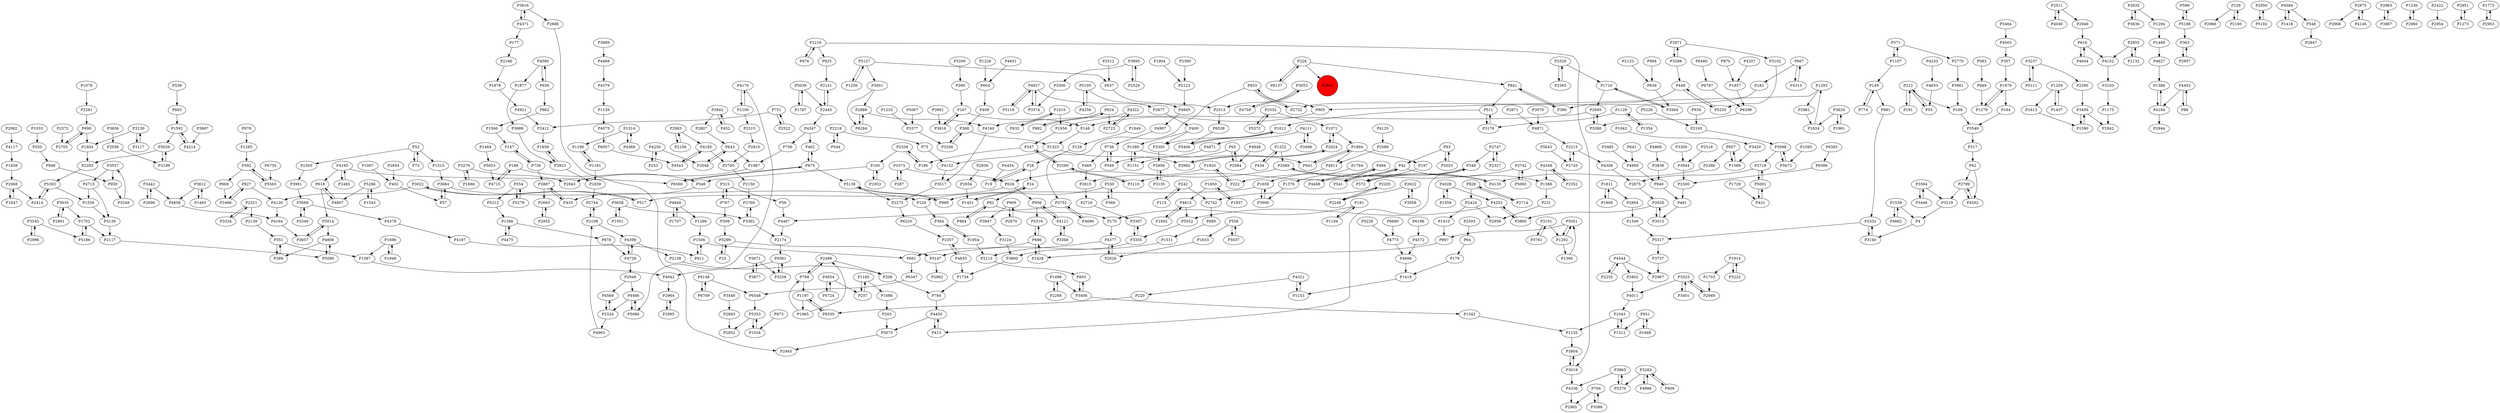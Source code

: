 digraph {
	P1190 -> P1181
	P3523 -> P2949
	P767 -> P309
	P530 -> P969
	P1511 -> P5147
	P3860 -> P4252
	P1498 -> P3408
	P3069 -> P4378
	P4615 -> P5552
	P2971 -> P4871
	P168 -> P3549
	P3053 -> P4759
	P1256 -> P5127
	P1315 -> P3684
	P6196 -> P4572
	P2219 -> P544
	P667 -> P182
	P2358 -> P100
	P368 -> P1323
	P5303 -> P1556
	P3761 -> P3101
	P1850 -> P4615
	P6680 -> P4773
	P933 -> P2732
	P2108 -> P2744
	P1702 -> P5186
	P982 -> P924
	P3992 -> P2024
	P1165 -> P257
	P3237 -> P5111
	P4450 -> P5073
	P3958 -> P2622
	P554 -> P5279
	P756 -> P1887
	P2520 -> P1710
	P3594 -> P3219
	P2327 -> P2747
	P939 -> P2193
	P242 -> P2742
	P3101 -> P1292
	P1298 -> P1506
	P6347 -> P6548
	P4408 -> P494
	P4042 -> P2964
	P3117 -> P3130
	P1007 -> P402
	P4111 -> P2698
	P167 -> P148
	P3442 -> P2696
	P357 -> P1679
	P4502 -> P2799
	P2693 -> P2955
	P1848 -> P951
	P3620 -> P1624
	P1216 -> P3019
	P3838 -> P840
	P873 -> P1034
	P828 -> P2424
	P618 -> P5014
	P1252 -> P434
	P242 -> P115
	P840 -> P461
	P768 -> P1197
	P4399 -> P4729
	P2141 -> P2445
	P2747 -> P2327
	P1279 -> P1679
	P4921 -> P2412
	P1804 -> P2283
	P4773 -> P4698
	P2700 -> P2158
	P3895 -> P3306
	P5073 -> P2945
	P3658 -> P3362
	P4807 -> P618
	P1468 -> P4627
	P4140 -> P3517
	P3900 -> P1659
	P1153 -> P4321
	P203 -> P5073
	P2871 -> P3298
	P599 -> P5188
	P4729 -> P4399
	P191 -> P170
	P4377 -> P2113
	P3408 -> P1342
	P3258 -> P5081
	P1012 -> P5406
	P2522 -> P751
	P351 -> P389
	P212 -> P181
	P2108 -> P4399
	P6330 -> P1197
	P530 -> P366
	P2688 -> P2945
	P3362 -> P2769
	P253 -> P4250
	P1894 -> P197
	P2056 -> P2199
	P2742 -> P685
	P841 -> P511
	P5299 -> P5147
	P5643 -> P2745
	P1216 -> P976
	P558 -> P5037
	P3401 -> P3523
	P3464 -> P4003
	P128 -> P28
	P656 -> P862
	P1505 -> P3981
	P228 -> P6137
	P1389 -> P1151
	P3616 -> P4371
	P2696 -> P3442
	P408 -> P368
	P1410 -> P997
	P5299 -> P23
	P1692 -> P4615
	P2964 -> P2995
	P1937 -> P1850
	P1354 -> P1128
	P626 -> P517
	P4371 -> P3616
	P2705 -> P690
	P42 -> P541
	P4165 -> P618
	P4833 -> P1734
	P2219 -> P75
	P3564 -> P1710
	P1961 -> P3620
	P739 -> P147
	P6298 -> P3380
	P42 -> P3110
	P1877 -> P3688
	P1914 -> P1703
	P229 -> P2968
	P827 -> P2466
	P2950 -> P5192
	P3022 -> P4120
	P1965 -> P768
	P4125 -> P2589
	P951 -> P1848
	P3620 -> P1961
	P2888 -> P6284
	P827 -> P4120
	P42 -> P1386
	P2949 -> P3523
	P2871 -> P5102
	P3981 -> P3069
	P5266 -> P1543
	P2352 -> P4348
	P3594 -> P3446
	P1493 -> P3612
	P3485 -> P4900
	P3517 -> P2275
	P618 -> P4807
	P2123 -> P4945
	P1954 -> P2113
	P2499 -> P768
	P2532 -> P5372
	P2744 -> P2108
	P548 -> P2947
	P686 -> P5316
	P1710 -> P2695
	P5192 -> P2950
	P4120 -> P4164
	P3545 -> P2996
	P4256 -> P5105
	P875 -> P6560
	P2961 -> P1624
	P448 -> P380
	P65 -> P549
	P547 -> P2280
	P380 -> P841
	P179 -> P1419
	P4997 -> P736
	P1808 -> P1811
	P2390 -> P2123
	P862 -> P1566
	P6284 -> P2888
	P2549 -> P3069
	P4347 -> P462
	P1679 -> P1279
	P3942 -> P452
	P2511 -> P4040
	P4214 -> P1592
	P62 -> P2799
	P3923 -> P1859
	P5037 -> P558
	P309 -> P5299
	P461 -> P3013
	P1734 -> P784
	P2864 -> P1549
	P1707 -> P4849
	P3947 -> P3124
	P4849 -> P1707
	P2084 -> P65
	P52 -> P1505
	P1658 -> P2068
	P2026 -> P4377
	P3752 -> P4686
	P208 -> P784
	P390 -> P167
	P3130 -> P3117
	P857 -> P2386
	P3557 -> P930
	P1956 -> P547
	P149 -> P774
	P592 -> P669
	P100 -> P1933
	P4633 -> P55
	P5039 -> P2445
	P626 -> P956
	P2565 -> P2520
	P5026 -> P2199
	P784 -> P4450
	P1904 -> P2123
	P1506 -> P661
	P1764 -> P1376
	P2268 -> P1498
	P2280 -> P547
	P4698 -> P1419
	P1312 -> P1043
	P2875 -> P2966
	P3442 -> P4858
	P2628 -> P3860
	P1259 -> P1437
	P257 -> P1165
	P3013 -> P2628
	P4833 -> P2357
	P2635 -> P3636
	P2069 -> P626
	P4644 -> P616
	P4544 -> P2235
	P2958 -> P3135
	P1128 -> P3176
	P6586 -> P2500
	P5051 -> P997
	P643 -> P1887
	P949 -> P1279
	P1396 -> P4475
	P181 -> P212
	P583 -> P949
	P2445 -> P4347
	P2445 -> P2141
	P52 -> P73
	P857 -> P1589
	P3110 -> P2280
	P3684 -> P120
	P3889 -> P4468
	P1506 -> P911
	P1857 -> P6298
	P3961 -> P168
	P3688 -> P3923
	P5188 -> P363
	P64 -> P179
	P3103 -> P1175
	P413 -> P4450
	P767 -> P315
	P2139 -> P351
	P1051 -> P3658
	P3101 -> P3761
	P884 -> P82
	P1659 -> P3900
	P2948 -> P4568
	P82 -> P884
	P1419 -> P1153
	P1559 -> P4028
	P4466 -> P5066
	P186 -> P2358
	P4170 -> P5066
	P661 -> P6347
	P541 -> P42
	P2963 -> P3887
	P2412 -> P1859
	P1811 -> P2864
	P1933 -> P100
	P5372 -> P2532
	P3800 -> P1734
	P2205 -> P2246
	P736 -> P549
	P1849 -> P128
	P5067 -> P3377
	P4170 -> P2100
	P616 -> P4644
	P4715 -> P188
	P452 -> P3942
	P2046 -> P643
	P1132 -> P2855
	P6548 -> P5353
	P4713 -> P1556
	P1498 -> P2268
	P4568 -> P2534
	P930 -> P3349
	P1418 -> P4584
	P1696 -> P1948
	P4184 -> P2944
	P5316 -> P686
	P3118 -> P4927
	P3124 -> P3800
	P4963 -> P2108
	P3019 -> P4336
	P371 -> P2770
	P3355 -> P3367
	P2695 -> P4140
	P469 -> P2815
	P2893 -> P2952
	P2593 -> P64
	P4371 -> P177
	P5066 -> P4466
	P4164 -> P3057
	P2946 -> P616
	P431 -> P5091
	P4377 -> P2026
	P2855 -> P4152
	P2156 -> P2983
	P6220 -> P2357
	P667 -> P4313
	P4584 -> P1418
	P2174 -> P5081
	P5552 -> P3355
	P2622 -> P2246
	P1033 -> P550
	P6735 -> P5565
	P4313 -> P667
	P2887 -> P2693
	P4453 -> P88
	P1292 -> P1390
	P774 -> P149
	P841 -> P380
	P2424 -> P1410
	P5091 -> P2718
	P1914 -> P5223
	P5228 -> P4773
	P3200 -> P390
	P4986 -> P3283
	P1428 -> P686
	P3374 -> P4927
	P2622 -> P3958
	P1107 -> P371
	P809 -> P3283
	P4185 -> P4543
	P3283 -> P4986
	P3001 -> P6284
	P2810 -> P2700
	P3176 -> P511
	P400 -> P3305
	P1252 -> P2069
	P1071 -> P1894
	P1659 -> P120
	P1613 -> P1590
	P229 -> P2160
	P1965 -> P2499
	P1293 -> P2961
	P315 -> P56
	P1390 -> P5051
	P3283 -> P5370
	P669 -> P2466
	P5105 -> P2877
	P65 -> P2084
	P4759 -> P3053
	P4348 -> P2352
	P4858 -> P4164
	P3053 -> P2513
	P3658 -> P1051
	P5105 -> P4256
	P643 -> P2046
	P1107 -> P149
	P177 -> P2166
	P3612 -> P1493
	P616 -> P4152
	P62 -> P4502
	P5317 -> P3737
	P1216 -> P925
	P2332 -> P3140
	P1589 -> P857
	P5081 -> P4042
	P4185 -> P2700
	P3612 -> P4858
	P956 -> P5316
	P1833 -> P2026
	P3523 -> P4011
	P3140 -> P2332
	P2246 -> P2205
	P550 -> P948
	P4135 -> P2069
	P2747 -> P348
	P5724 -> P4934
	P2483 -> P4165
	P1484 -> P5053
	P3684 -> P57
	P228 -> P2941
	P462 -> P875
	P2888 -> P4140
	P1587 -> P4042
	P366 -> P530
	P4207 -> P1857
	P2875 -> P4146
	P2635 -> P1294
	P1396 -> P878
	P2589 -> P4911
	P4252 -> P5552
	P981 -> P2332
	P4869 -> P3838
	P2215 -> P2745
	P348 -> P572
	P23 -> P5299
	P4945 -> P4997
	P4322 -> P2723
	P1197 -> P1965
	P909 -> P2670
	P3816 -> P167
	P1236 -> P2960
	P997 -> P1428
	P5127 -> P3001
	P3616 -> P2688
	P3035 -> P2891
	P2283 -> P5303
	P4003 -> P357
	P572 -> P348
	P2695 -> P3380
	P3069 -> P2549
	P3944 -> P2500
	P1894 -> P4911
	P2532 -> P1071
	P448 -> P5233
	P544 -> P2219
	P4165 -> P2483
	P5233 -> P448
	P3742 -> P222
	P2718 -> P2675
	P147 -> P739
	P371 -> P1107
	P5223 -> P1914
	P4543 -> P4185
	P351 -> P1587
	P4686 -> P3752
	P3887 -> P2963
	P4040 -> P2511
	P686 -> P1428
	P3098 -> P2718
	P3408 -> P803
	P4399 -> P2138
	P3367 -> P3355
	P1314 -> P1190
	P1920 -> P2815
	P2714 -> P828
	P3298 -> P2871
	P164 -> P3549
	P2100 -> P4170
	P4934 -> P5724
	P2215 -> P4308
	P2934 -> P1451
	P3523 -> P3401
	P1042 -> P3420
	P1386 -> P231
	P4165 -> P6560
	P948 -> P930
	P1666 -> P3279
	P2770 -> P3961
	P348 -> P413
	P4378 -> P4187
	P1323 -> P4132
	P685 -> P1511
	P4368 -> P1314
	P994 -> P839
	P2511 -> P2946
	P2518 -> P3944
	P2466 -> P827
	P188 -> P546
	P93 -> P42
	P2199 -> P5026
	P4454 -> P19
	P4584 -> P548
	P2513 -> P6538
	P400 -> P1389
	P1294 -> P1468
	P1437 -> P1259
	P3456 -> P2942
	P3237 -> P2290
	P4871 -> P2215
	P4132 -> P3517
	P3362 -> P2174
	P100 -> P546
	P197 -> P572
	P4 -> P3140
	P3545 -> P5186
	P4453 -> P4184
	P1388 -> P4184
	P1647 -> P2068
	P690 -> P1804
	P2053 -> P93
	P1292 -> P5051
	P2983 -> P4185
	P2745 -> P2215
	P1015 -> P1956
	P4146 -> P2875
	P2386 -> P4135
	P434 -> P1252
	P2500 -> P461
	P3877 -> P3671
	P1556 -> P5139
	P5127 -> P1256
	P5212 -> P1396
	P6383 -> P6586
	P3035 -> P1702
	P5279 -> P554
	P149 -> P981
	P970 -> P1857
	P4911 -> P1659
	P3022 -> P517
	P1566 -> P147
	P188 -> P4715
	P1787 -> P5039
	P905 -> P148
	P3298 -> P448
	P1165 -> P1086
	P951 -> P1312
	P4927 -> P3374
	P5138 -> P2275
	P4184 -> P1388
	P3305 -> P2958
	P1859 -> P3923
	P4336 -> P2965
	P2024 -> P3992
	P5226 -> P2193
	P2628 -> P3013
	P4544 -> P2802
	P4900 -> P840
	P2996 -> P3545
	P2424 -> P2956
	P2887 -> P433
	P364 -> P1954
	P2422 -> P2954
	P1543 -> P5266
	P1595 -> P5672
	P1259 -> P1613
	P2193 -> P3098
	P368 -> P3206
	P1451 -> P24
	P3752 -> P4467
	P4321 -> P1153
	P2799 -> P4502
	P3557 -> P4713
	P517 -> P3022
	P554 -> P5212
	P1126 -> P4075
	P28 -> P19
	P402 -> P57
	P4468 -> P4379
	P3420 -> P1589
	P2113 -> P803
	P5053 -> P4715
	P2534 -> P4568
	P1043 -> P1312
	P1226 -> P604
	P1539 -> P4
	P2936 -> P2934
	P4849 -> P1298
	P4321 -> P220
	P683 -> P1592
	P4252 -> P3860
	P5026 -> P2283
	P2280 -> P3110
	P3671 -> P3258
	P4187 -> P911
	P2951 -> P1273
	P2960 -> P1236
	P768 -> P2499
	P1293 -> P905
	P704 -> P3388
	P2799 -> P3219
	P4927 -> P2513
	P2807 -> P643
	P2166 -> P1678
	P5138 -> P969
	P2698 -> P4111
	P494 -> P4408
	P315 -> P767
	P5266 -> P4807
	P924 -> P2723
	P5303 -> P2414
	P511 -> P3176
	P1181 -> P1190
	P5186 -> P1702
	P6148 -> P6709
	P2769 -> P3362
	P3377 -> P3206
	P4233 -> P4633
	P978 -> P1285
	P2205 -> P2742
	P1197 -> P6330
	P3942 -> P2807
	P4544 -> P2967
	P4615 -> P1692
	P4450 -> P413
	P4806 -> P389
	P2068 -> P2414
	P3130 -> P1804
	P2158 -> P2769
	P2024 -> P1071
	P3388 -> P704
	P2358 -> P186
	P5370 -> P3865
	P2955 -> P2693
	P4250 -> P2046
	P546 -> P433
	P5014 -> P4806
	P924 -> P982
	P4117 -> P1658
	P878 -> P4729
	P2082 -> P4117
	P3687 -> P4214
	P5039 -> P1787
	P5051 -> P1292
	P4028 -> P4252
	P2948 -> P4466
	P2877 -> P400
	P28 -> P24
	P656 -> P4580
	P1034 -> P5353
	P751 -> P2412
	P148 -> P1323
	P704 -> P2965
	P1073 -> P287
	P1773 -> P2953
	P5081 -> P3258
	P1135 -> P3804
	P1624 -> P1293
	P1194 -> P191
	P494 -> P541
	P1592 -> P4214
	P1710 -> P3564
	P4379 -> P1126
	P191 -> P1194
	P4580 -> P1877
	P3057 -> P5014
	P4322 -> P1956
	P4075 -> P6057
	P751 -> P2522
	P363 -> P2957
	P2138 -> P208
	P2983 -> P2156
	P220 -> P6330
	P4627 -> P1388
	P5565 -> P592
	P5102 -> P5233
	P19 -> P28
	P4948 -> P2084
	P57 -> P3684
	P2957 -> P363
	P1015 -> P632
	P3001 -> P2888
	P2499 -> P208
	P3636 -> P2635
	P287 -> P1073
	P433 -> P2887
	P2529 -> P3895
	P3219 -> P4
	P6148 -> P6548
	P2716 -> P3367
	P3923 -> P1839
	P2332 -> P5317
	P3901 -> P3816
	P1078 -> P2281
	P170 -> P4377
	P1811 -> P1808
	P1012 -> P3305
	P1592 -> P5026
	P228 -> P841
	P3135 -> P2958
	P1703 -> P2949
	P2855 -> P1132
	P2100 -> P2315
	P1590 -> P3456
	P24 -> P1451
	P2670 -> P909
	P690 -> P2705
	P1233 -> P3377
	P231 -> P2956
	P4466 -> P2534
	P1679 -> P164
	P3283 -> P809
	P5014 -> P3057
	P539 -> P683
	P2414 -> P5303
	P1314 -> P4368
	P4580 -> P656
	P317 -> P62
	P1323 -> P3992
	P5139 -> P2117
	P4671 -> P1151
	P4831 -> P604
	P3368 -> P4121
	P4927 -> P3118
	P88 -> P4453
	P4662 -> P1539
	P909 -> P3947
	P2732 -> P933
	P4934 -> P257
	P3334 -> P2321
	P511 -> P1012
	P4806 -> P5090
	P3865 -> P5370
	P5111 -> P3237
	P55 -> P212
	P4121 -> P3368
	P4121 -> P956
	P3380 -> P2695
	P1954 -> P364
	P2290 -> P3456
	P592 -> P5565
	P5353 -> P1034
	P3206 -> P368
	P6480 -> P6787
	P547 -> P186
	P1376 -> P3900
	P222 -> P1920
	P1151 -> P1389
	P1948 -> P1696
	P52 -> P1315
	P5090 -> P4806
	P73 -> P52
	P1071 -> P2024
	P5091 -> P431
	P739 -> P2887
	P4572 -> P4698
	P4111 -> P4671
	P2718 -> P5091
	P2068 -> P1647
	P803 -> P3408
	P167 -> P3816
	P6709 -> P6148
	P3895 -> P2529
	P911 -> P1506
	P3549 -> P317
	P2321 -> P3334
	P120 -> P364
	P1086 -> P203
	P4250 -> P253
	P3456 -> P1590
	P3355 -> P3800
	P1342 -> P1135
	P1678 -> P4921
	P1273 -> P2951
	P2802 -> P4011
	P24 -> P82
	P2995 -> P2964
	P5093 -> P3742
	P2281 -> P690
	P1128 -> P1354
	P1539 -> P4662
	P2815 -> P2716
	P2275 -> P6220
	P1839 -> P2744
	P4347 -> P756
	P182 -> P2732
	P2372 -> P2705
	P736 -> P469
	P3804 -> P3019
	P4028 -> P1559
	P6787 -> P6298
	P3446 -> P3594
	P1702 -> P2117
	P558 -> P1833
	P212 -> P55
	P1175 -> P2942
	P3349 -> P3557
	P1696 -> P1587
	P5147 -> P2962
	P1894 -> P941
	P976 -> P1216
	P2520 -> P2565
	P115 -> P242
	P2534 -> P4963
	P925 -> P2141
	P3742 -> P5093
	P4348 -> P1386
	P2654 -> P402
	P4152 -> P3103
	P389 -> P351
	P1043 -> P1135
	P828 -> P2714
	P56 -> P4467
	P2235 -> P4544
	P4713 -> P5139
	P6137 -> P228
	P5188 -> P599
	P875 -> P462
	P2512 -> P637
	P839 -> P3564
	P3098 -> P5672
	P637 -> P4945
	P3671 -> P3877
	P641 -> P4900
	P1850 -> P1937
	P1729 -> P431
	P1549 -> P5317
	P3070 -> P4871
	P212 -> P168
	P1389 -> P941
	P4729 -> P2948
	P3737 -> P2967
	P933 -> P3752
	P5127 -> P637
	P1887 -> P2943
	P5353 -> P2952
	P2160 -> P229
	P2117 -> P5090
	P3019 -> P3804
	P956 -> P4121
	P6560 -> P875
	P4308 -> P2675
	P3656 -> P2056
	P3279 -> P1666
	P2133 -> P839
	P604 -> P408
	P2891 -> P3035
	P2675 -> P2628
	P2953 -> P1773
	P875 -> P5138
	P2069 -> P4135
	P3306 -> P3374
	P2315 -> P2810
	P1285 -> P592
	P3448 -> P2893
	P3865 -> P4336
	P686 -> P661
	P3279 -> P2943
	P82 -> P170
	P1920 -> P222
	P4011 -> P1043
	P5406 -> P1012
	P1181 -> P1839
	P969 -> P5138
	P933 -> P905
	P93 -> P2053
	P941 -> P1894
	P1073 -> P626
	P6057 -> P4543
	P2357 -> P4833
	P5672 -> P3098
	P632 -> P1015
	P549 -> P736
	P2723 -> P4322
	P3300 -> P3944
	P4467 -> P2174
	P4475 -> P1396
	P6538 -> P5406
	P75 -> P4132
	P2321 -> P2139
	P2941 [shape=circle]
	P2941 [style=filled]
	P2941 [fillcolor=red]
}